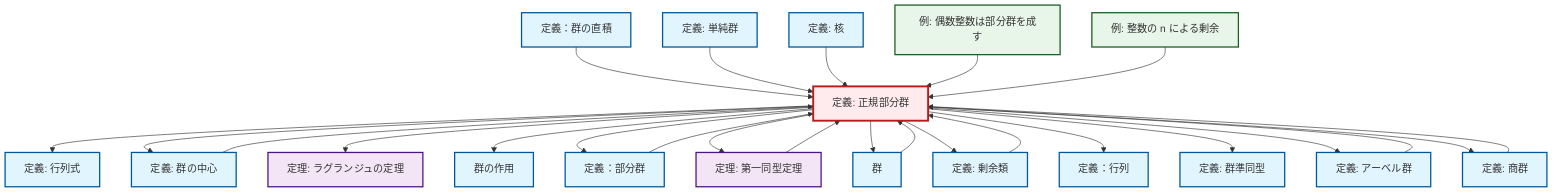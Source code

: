 graph TD
    classDef definition fill:#e1f5fe,stroke:#01579b,stroke-width:2px
    classDef theorem fill:#f3e5f5,stroke:#4a148c,stroke-width:2px
    classDef axiom fill:#fff3e0,stroke:#e65100,stroke-width:2px
    classDef example fill:#e8f5e9,stroke:#1b5e20,stroke-width:2px
    classDef current fill:#ffebee,stroke:#b71c1c,stroke-width:3px
    def-simple-group["定義: 単純群"]:::definition
    def-kernel["定義: 核"]:::definition
    def-subgroup["定義：部分群"]:::definition
    def-homomorphism["定義: 群準同型"]:::definition
    ex-quotient-integers-mod-n["例: 整数の n による剰余"]:::example
    def-group-action["群の作用"]:::definition
    def-abelian-group["定義: アーベル群"]:::definition
    thm-lagrange["定理: ラグランジュの定理"]:::theorem
    def-normal-subgroup["定義: 正規部分群"]:::definition
    def-matrix["定義：行列"]:::definition
    def-center-of-group["定義: 群の中心"]:::definition
    def-coset["定義: 剰余類"]:::definition
    def-determinant["定義: 行列式"]:::definition
    def-quotient-group["定義: 商群"]:::definition
    def-direct-product["定義：群の直積"]:::definition
    thm-first-isomorphism["定理: 第一同型定理"]:::theorem
    def-group["群"]:::definition
    ex-even-integers-subgroup["例: 偶数整数は部分群を成す"]:::example
    def-coset --> def-normal-subgroup
    def-normal-subgroup --> def-determinant
    def-direct-product --> def-normal-subgroup
    def-normal-subgroup --> def-center-of-group
    def-simple-group --> def-normal-subgroup
    def-abelian-group --> def-normal-subgroup
    def-subgroup --> def-normal-subgroup
    def-group --> def-normal-subgroup
    def-normal-subgroup --> thm-lagrange
    def-center-of-group --> def-normal-subgroup
    def-normal-subgroup --> def-group-action
    def-normal-subgroup --> def-subgroup
    def-quotient-group --> def-normal-subgroup
    def-normal-subgroup --> thm-first-isomorphism
    thm-first-isomorphism --> def-normal-subgroup
    def-normal-subgroup --> def-group
    def-kernel --> def-normal-subgroup
    def-normal-subgroup --> def-coset
    ex-even-integers-subgroup --> def-normal-subgroup
    def-normal-subgroup --> def-matrix
    def-normal-subgroup --> def-homomorphism
    def-normal-subgroup --> def-abelian-group
    def-normal-subgroup --> def-quotient-group
    ex-quotient-integers-mod-n --> def-normal-subgroup
    class def-normal-subgroup current